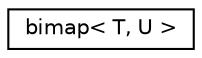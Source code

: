 digraph "Graphical Class Hierarchy"
{
  edge [fontname="Helvetica",fontsize="10",labelfontname="Helvetica",labelfontsize="10"];
  node [fontname="Helvetica",fontsize="10",shape=record];
  rankdir="LR";
  Node1 [label="bimap\< T, U \>",height=0.2,width=0.4,color="black", fillcolor="white", style="filled",URL="$structbimap.html"];
}
